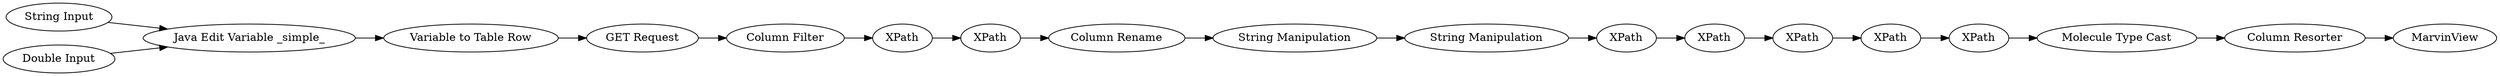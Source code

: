 digraph {
	6 [label="Java Edit Variable _simple_"]
	849 [label="Molecule Type Cast"]
	859 [label="Column Resorter"]
	862 [label="Variable to Table Row"]
	866 [label="GET Request"]
	885 [label="Column Filter"]
	886 [label=XPath]
	887 [label=XPath]
	888 [label=XPath]
	889 [label=XPath]
	890 [label=XPath]
	891 [label=XPath]
	892 [label=XPath]
	894 [label="Column Rename"]
	896 [label="String Manipulation"]
	897 [label="String Manipulation"]
	869 [label=MarvinView]
	870 [label="String Input"]
	871 [label="Double Input"]
	6 -> 862
	849 -> 859
	862 -> 866
	866 -> 885
	885 -> 886
	886 -> 887
	887 -> 894
	888 -> 889
	889 -> 890
	890 -> 892
	891 -> 849
	892 -> 891
	894 -> 896
	896 -> 897
	897 -> 888
	859 -> 869
	870 -> 6
	871 -> 6
	rankdir=LR
}
